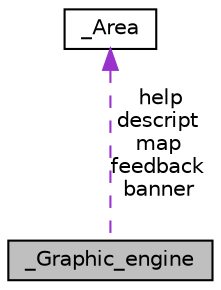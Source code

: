 digraph "_Graphic_engine"
{
 // LATEX_PDF_SIZE
  edge [fontname="Helvetica",fontsize="10",labelfontname="Helvetica",labelfontsize="10"];
  node [fontname="Helvetica",fontsize="10",shape=record];
  Node1 [label="_Graphic_engine",height=0.2,width=0.4,color="black", fillcolor="grey75", style="filled", fontcolor="black",tooltip=" "];
  Node2 -> Node1 [dir="back",color="darkorchid3",fontsize="10",style="dashed",label=" help\ndescript\nmap\nfeedback\nbanner" ,fontname="Helvetica"];
  Node2 [label="_Area",height=0.2,width=0.4,color="black", fillcolor="white", style="filled",URL="$struct__Area.html",tooltip=" "];
}
